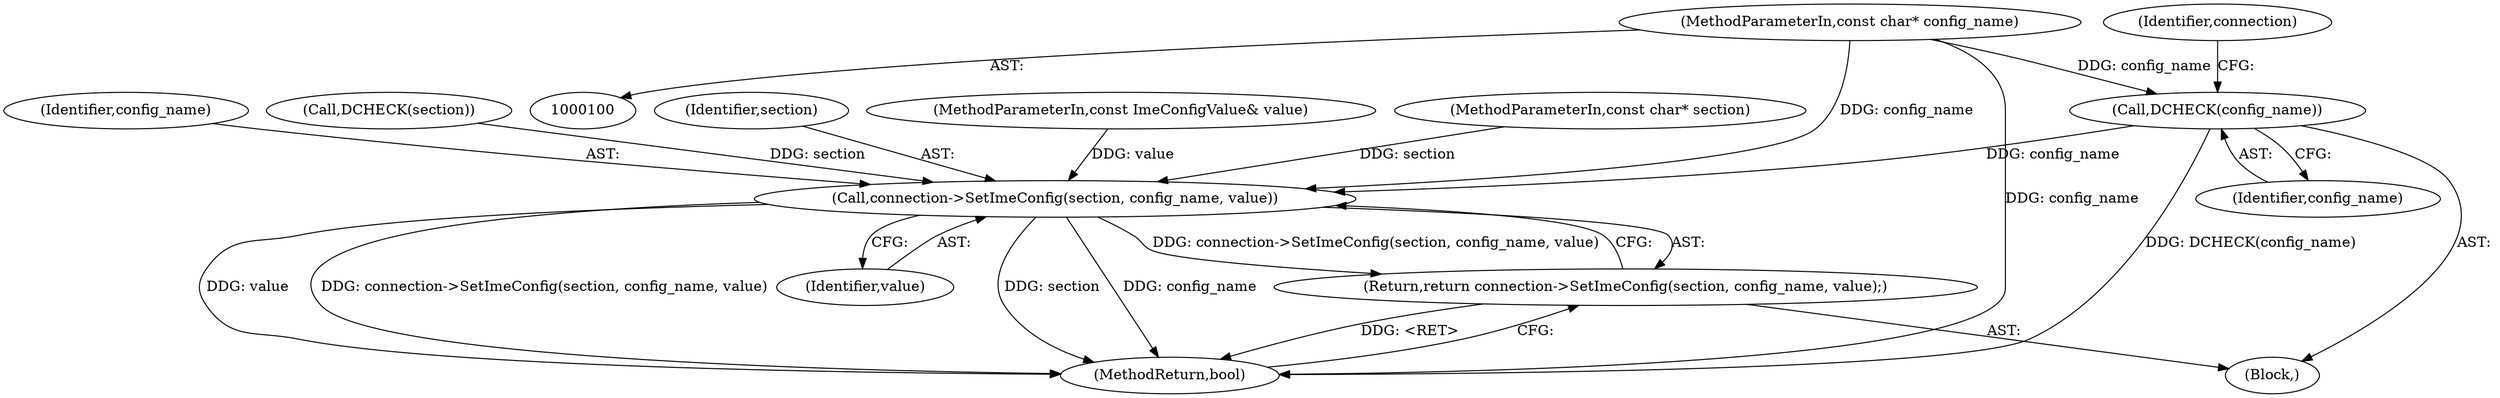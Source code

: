 digraph "1_Chrome_dc7b094a338c6c521f918f478e993f0f74bbea0d_50@pointer" {
"1000103" [label="(MethodParameterIn,const char* config_name)"];
"1000108" [label="(Call,DCHECK(config_name))"];
"1000114" [label="(Call,connection->SetImeConfig(section, config_name, value))"];
"1000113" [label="(Return,return connection->SetImeConfig(section, config_name, value);)"];
"1000114" [label="(Call,connection->SetImeConfig(section, config_name, value))"];
"1000109" [label="(Identifier,config_name)"];
"1000117" [label="(Identifier,value)"];
"1000116" [label="(Identifier,config_name)"];
"1000106" [label="(Call,DCHECK(section))"];
"1000113" [label="(Return,return connection->SetImeConfig(section, config_name, value);)"];
"1000115" [label="(Identifier,section)"];
"1000111" [label="(Identifier,connection)"];
"1000104" [label="(MethodParameterIn,const ImeConfigValue& value)"];
"1000103" [label="(MethodParameterIn,const char* config_name)"];
"1000102" [label="(MethodParameterIn,const char* section)"];
"1000105" [label="(Block,)"];
"1000118" [label="(MethodReturn,bool)"];
"1000108" [label="(Call,DCHECK(config_name))"];
"1000103" -> "1000100"  [label="AST: "];
"1000103" -> "1000118"  [label="DDG: config_name"];
"1000103" -> "1000108"  [label="DDG: config_name"];
"1000103" -> "1000114"  [label="DDG: config_name"];
"1000108" -> "1000105"  [label="AST: "];
"1000108" -> "1000109"  [label="CFG: "];
"1000109" -> "1000108"  [label="AST: "];
"1000111" -> "1000108"  [label="CFG: "];
"1000108" -> "1000118"  [label="DDG: DCHECK(config_name)"];
"1000108" -> "1000114"  [label="DDG: config_name"];
"1000114" -> "1000113"  [label="AST: "];
"1000114" -> "1000117"  [label="CFG: "];
"1000115" -> "1000114"  [label="AST: "];
"1000116" -> "1000114"  [label="AST: "];
"1000117" -> "1000114"  [label="AST: "];
"1000113" -> "1000114"  [label="CFG: "];
"1000114" -> "1000118"  [label="DDG: value"];
"1000114" -> "1000118"  [label="DDG: connection->SetImeConfig(section, config_name, value)"];
"1000114" -> "1000118"  [label="DDG: section"];
"1000114" -> "1000118"  [label="DDG: config_name"];
"1000114" -> "1000113"  [label="DDG: connection->SetImeConfig(section, config_name, value)"];
"1000106" -> "1000114"  [label="DDG: section"];
"1000102" -> "1000114"  [label="DDG: section"];
"1000104" -> "1000114"  [label="DDG: value"];
"1000113" -> "1000105"  [label="AST: "];
"1000118" -> "1000113"  [label="CFG: "];
"1000113" -> "1000118"  [label="DDG: <RET>"];
}
